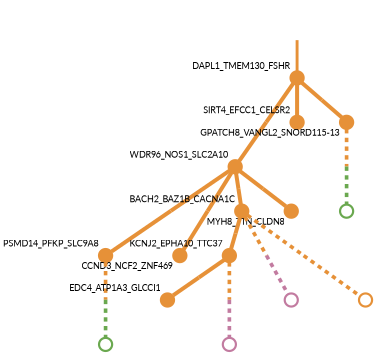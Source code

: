 strict digraph  {
graph[splines=false]; nodesep=0.7; rankdir=TB; ranksep=0.6; forcelabels=true; dpi=600; size=2.5;
0 [color="#e69138ff", fillcolor="#e69138ff", fixedsize=true, fontname=Lato, fontsize="12pt", height="0.25", label="", penwidth=3, shape=circle, style=filled, xlabel=DAPL1_TMEM130_FSHR];
1 [color="#e69138ff", fillcolor="#e69138ff", fixedsize=true, fontname=Lato, fontsize="12pt", height="0.25", label="", penwidth=3, shape=circle, style=filled, xlabel=WDR96_NOS1_SLC2A10];
6 [color="#e69138ff", fillcolor="#e69138ff", fixedsize=true, fontname=Lato, fontsize="12pt", height="0.25", label="", penwidth=3, shape=circle, style=filled, xlabel=SIRT4_EFCC1_CELSR2];
7 [color="#e69138ff", fillcolor="#e69138ff", fixedsize=true, fontname=Lato, fontsize="12pt", height="0.25", label="", penwidth=3, shape=circle, style=filled, xlabel="GPATCH8_VANGL2_SNORD115-13"];
2 [color="#e69138ff", fillcolor="#e69138ff", fixedsize=true, fontname=Lato, fontsize="12pt", height="0.25", label="", penwidth=3, shape=circle, style=filled, xlabel=PSMD14_PFKP_SLC9A8];
3 [color="#e69138ff", fillcolor="#e69138ff", fixedsize=true, fontname=Lato, fontsize="12pt", height="0.25", label="", penwidth=3, shape=circle, style=filled, xlabel=CCND3_NCF2_ZNF469];
8 [color="#e69138ff", fillcolor="#e69138ff", fixedsize=true, fontname=Lato, fontsize="12pt", height="0.25", label="", penwidth=3, shape=circle, style=filled, xlabel=BACH2_BAZ1B_CACNA1C];
9 [color="#e69138ff", fillcolor="#e69138ff", fixedsize=true, fontname=Lato, fontsize="12pt", height="0.25", label="", penwidth=3, shape=circle, style=filled, xlabel=MYH8_TTN_CLDN8];
10 [color="#6aa84fff", fillcolor="#6aa84fff", fixedsize=true, fontname=Lato, fontsize="12pt", height="0.25", label="", penwidth=3, shape=circle, style=solid, xlabel=""];
4 [color="#e69138ff", fillcolor="#e69138ff", fixedsize=true, fontname=Lato, fontsize="12pt", height="0.25", label="", penwidth=3, shape=circle, style=filled, xlabel=KCNJ2_EPHA10_TTC37];
5 [color="#e69138ff", fillcolor="#e69138ff", fixedsize=true, fontname=Lato, fontsize="12pt", height="0.25", label="", penwidth=3, shape=circle, style=filled, xlabel=EDC4_ATP1A3_GLCCI1];
12 [color="#c27ba0ff", fillcolor="#c27ba0ff", fixedsize=true, fontname=Lato, fontsize="12pt", height="0.25", label="", penwidth=3, shape=circle, style=solid, xlabel=""];
11 [color="#6aa84fff", fillcolor="#6aa84fff", fixedsize=true, fontname=Lato, fontsize="12pt", height="0.25", label="", penwidth=3, shape=circle, style=solid, xlabel=""];
13 [color="#c27ba0ff", fillcolor="#c27ba0ff", fixedsize=true, fontname=Lato, fontsize="12pt", height="0.25", label="", penwidth=3, shape=circle, style=solid, xlabel=""];
14 [color="#e69138ff", fillcolor="#e69138ff", fixedsize=true, fontname=Lato, fontsize="12pt", height="0.25", label="", penwidth=3, shape=circle, style=solid, xlabel=""];
normal [label="", penwidth=3, style=invis, xlabel=DAPL1_TMEM130_FSHR];
0 -> 1  [arrowsize=0, color="#e69138ff;0.5:#e69138ff", minlen="2.0", penwidth="5.5", style=solid];
0 -> 6  [arrowsize=0, color="#e69138ff;0.5:#e69138ff", minlen="1.2000000476837158", penwidth="5.5", style=solid];
0 -> 7  [arrowsize=0, color="#e69138ff;0.5:#e69138ff", minlen="1.2000000476837158", penwidth="5.5", style=solid];
1 -> 2  [arrowsize=0, color="#e69138ff;0.5:#e69138ff", minlen="2.0", penwidth="5.5", style=solid];
1 -> 3  [arrowsize=0, color="#e69138ff;0.5:#e69138ff", minlen="2.0", penwidth="5.5", style=solid];
1 -> 8  [arrowsize=0, color="#e69138ff;0.5:#e69138ff", minlen="1.2000000476837158", penwidth="5.5", style=solid];
1 -> 9  [arrowsize=0, color="#e69138ff;0.5:#e69138ff", minlen="1.0", penwidth="5.5", style=solid];
7 -> 11  [arrowsize=0, color="#e69138ff;0.5:#6aa84fff", minlen="2.0", penwidth=5, style=dashed];
2 -> 10  [arrowsize=0, color="#e69138ff;0.5:#6aa84fff", minlen="2.0", penwidth=5, style=dashed];
8 -> 4  [arrowsize=0, color="#e69138ff;0.5:#e69138ff", minlen="1.399999976158142", penwidth="5.5", style=solid];
8 -> 13  [arrowsize=0, color="#e69138ff;0.5:#c27ba0ff", minlen="2.0", penwidth=5, style=dashed];
8 -> 14  [arrowsize=0, color="#e69138ff;0.5:#e69138ff", minlen="2.0", penwidth=5, style=dashed];
4 -> 5  [arrowsize=0, color="#e69138ff;0.5:#e69138ff", minlen="1.399999976158142", penwidth="5.5", style=solid];
4 -> 12  [arrowsize=0, color="#e69138ff;0.5:#c27ba0ff", minlen="2.0", penwidth=5, style=dashed];
normal -> 0  [arrowsize=0, color="#e69138ff", label="", penwidth=4, style=solid];
}
